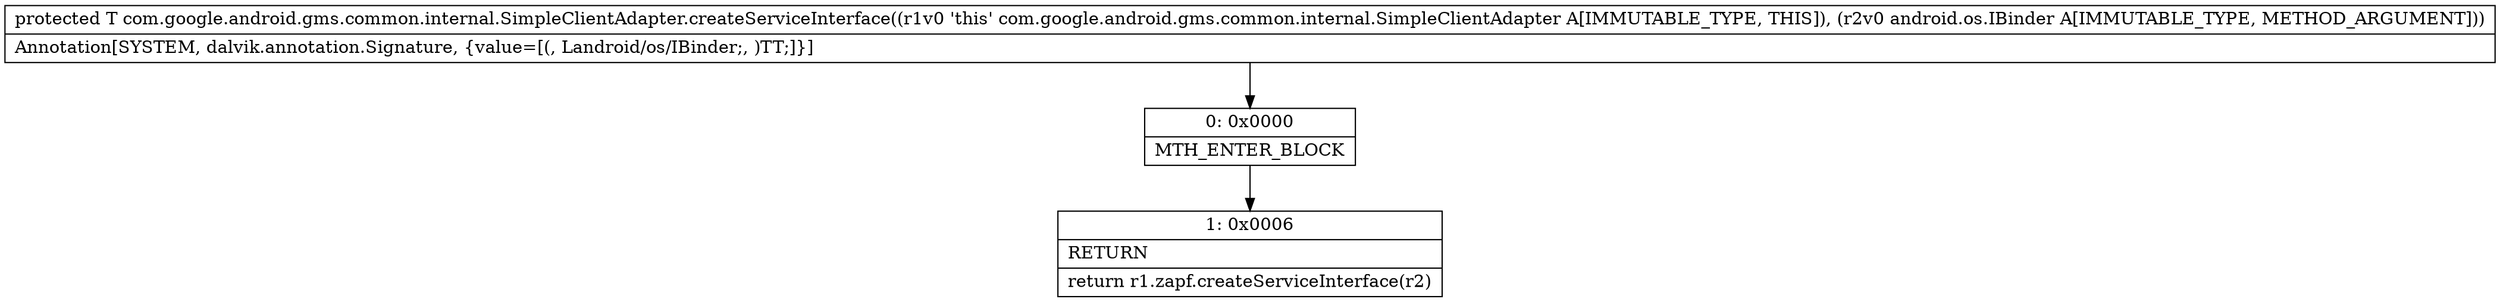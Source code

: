 digraph "CFG forcom.google.android.gms.common.internal.SimpleClientAdapter.createServiceInterface(Landroid\/os\/IBinder;)Landroid\/os\/IInterface;" {
Node_0 [shape=record,label="{0\:\ 0x0000|MTH_ENTER_BLOCK\l}"];
Node_1 [shape=record,label="{1\:\ 0x0006|RETURN\l|return r1.zapf.createServiceInterface(r2)\l}"];
MethodNode[shape=record,label="{protected T com.google.android.gms.common.internal.SimpleClientAdapter.createServiceInterface((r1v0 'this' com.google.android.gms.common.internal.SimpleClientAdapter A[IMMUTABLE_TYPE, THIS]), (r2v0 android.os.IBinder A[IMMUTABLE_TYPE, METHOD_ARGUMENT]))  | Annotation[SYSTEM, dalvik.annotation.Signature, \{value=[(, Landroid\/os\/IBinder;, )TT;]\}]\l}"];
MethodNode -> Node_0;
Node_0 -> Node_1;
}

